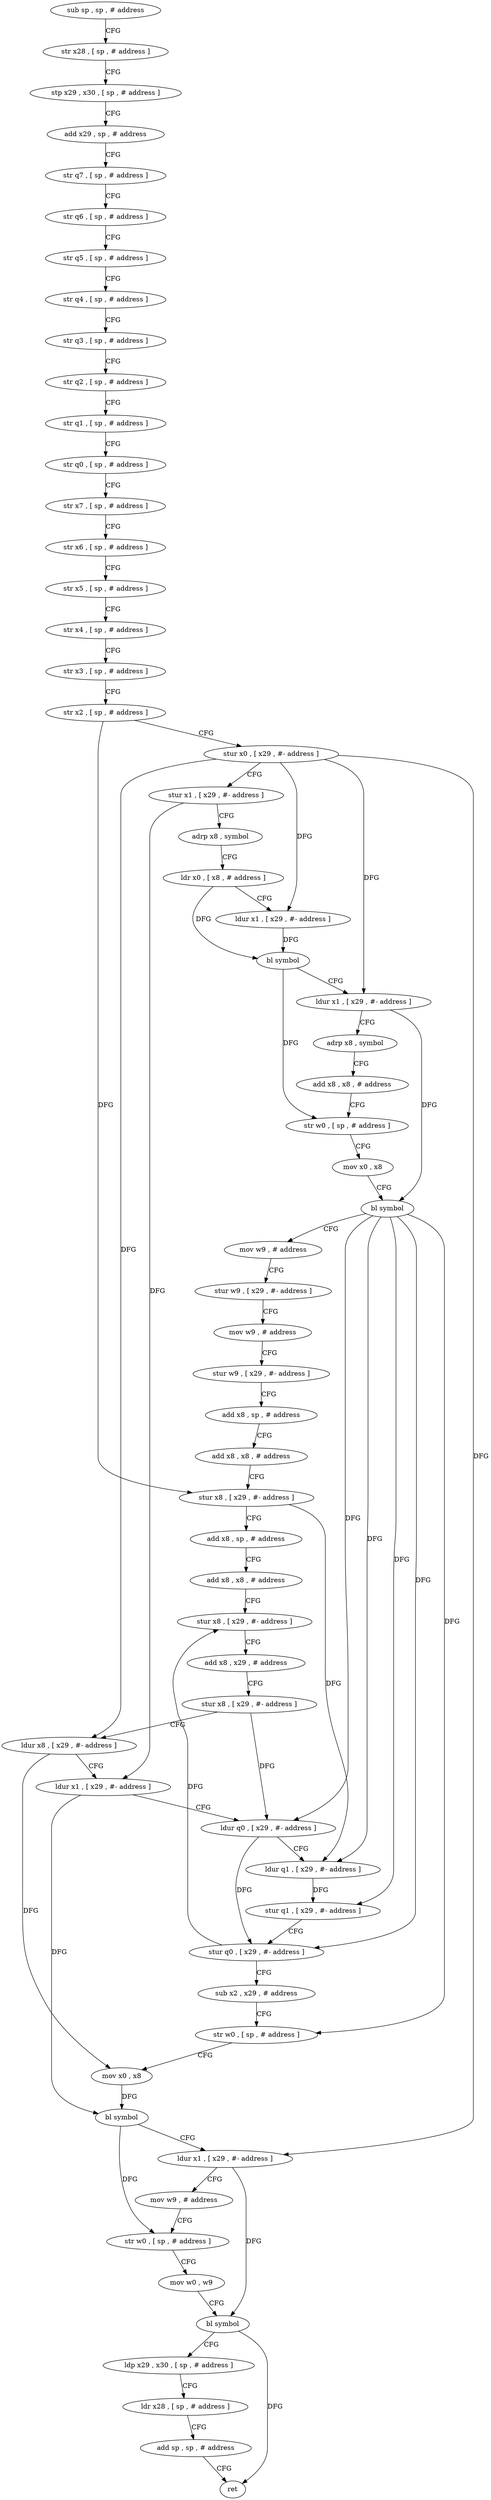 digraph "func" {
"4203364" [label = "sub sp , sp , # address" ]
"4203368" [label = "str x28 , [ sp , # address ]" ]
"4203372" [label = "stp x29 , x30 , [ sp , # address ]" ]
"4203376" [label = "add x29 , sp , # address" ]
"4203380" [label = "str q7 , [ sp , # address ]" ]
"4203384" [label = "str q6 , [ sp , # address ]" ]
"4203388" [label = "str q5 , [ sp , # address ]" ]
"4203392" [label = "str q4 , [ sp , # address ]" ]
"4203396" [label = "str q3 , [ sp , # address ]" ]
"4203400" [label = "str q2 , [ sp , # address ]" ]
"4203404" [label = "str q1 , [ sp , # address ]" ]
"4203408" [label = "str q0 , [ sp , # address ]" ]
"4203412" [label = "str x7 , [ sp , # address ]" ]
"4203416" [label = "str x6 , [ sp , # address ]" ]
"4203420" [label = "str x5 , [ sp , # address ]" ]
"4203424" [label = "str x4 , [ sp , # address ]" ]
"4203428" [label = "str x3 , [ sp , # address ]" ]
"4203432" [label = "str x2 , [ sp , # address ]" ]
"4203436" [label = "stur x0 , [ x29 , #- address ]" ]
"4203440" [label = "stur x1 , [ x29 , #- address ]" ]
"4203444" [label = "adrp x8 , symbol" ]
"4203448" [label = "ldr x0 , [ x8 , # address ]" ]
"4203452" [label = "ldur x1 , [ x29 , #- address ]" ]
"4203456" [label = "bl symbol" ]
"4203460" [label = "ldur x1 , [ x29 , #- address ]" ]
"4203464" [label = "adrp x8 , symbol" ]
"4203468" [label = "add x8 , x8 , # address" ]
"4203472" [label = "str w0 , [ sp , # address ]" ]
"4203476" [label = "mov x0 , x8" ]
"4203480" [label = "bl symbol" ]
"4203484" [label = "mov w9 , # address" ]
"4203488" [label = "stur w9 , [ x29 , #- address ]" ]
"4203492" [label = "mov w9 , # address" ]
"4203496" [label = "stur w9 , [ x29 , #- address ]" ]
"4203500" [label = "add x8 , sp , # address" ]
"4203504" [label = "add x8 , x8 , # address" ]
"4203508" [label = "stur x8 , [ x29 , #- address ]" ]
"4203512" [label = "add x8 , sp , # address" ]
"4203516" [label = "add x8 , x8 , # address" ]
"4203520" [label = "stur x8 , [ x29 , #- address ]" ]
"4203524" [label = "add x8 , x29 , # address" ]
"4203528" [label = "stur x8 , [ x29 , #- address ]" ]
"4203532" [label = "ldur x8 , [ x29 , #- address ]" ]
"4203536" [label = "ldur x1 , [ x29 , #- address ]" ]
"4203540" [label = "ldur q0 , [ x29 , #- address ]" ]
"4203544" [label = "ldur q1 , [ x29 , #- address ]" ]
"4203548" [label = "stur q1 , [ x29 , #- address ]" ]
"4203552" [label = "stur q0 , [ x29 , #- address ]" ]
"4203556" [label = "sub x2 , x29 , # address" ]
"4203560" [label = "str w0 , [ sp , # address ]" ]
"4203564" [label = "mov x0 , x8" ]
"4203568" [label = "bl symbol" ]
"4203572" [label = "ldur x1 , [ x29 , #- address ]" ]
"4203576" [label = "mov w9 , # address" ]
"4203580" [label = "str w0 , [ sp , # address ]" ]
"4203584" [label = "mov w0 , w9" ]
"4203588" [label = "bl symbol" ]
"4203592" [label = "ldp x29 , x30 , [ sp , # address ]" ]
"4203596" [label = "ldr x28 , [ sp , # address ]" ]
"4203600" [label = "add sp , sp , # address" ]
"4203604" [label = "ret" ]
"4203364" -> "4203368" [ label = "CFG" ]
"4203368" -> "4203372" [ label = "CFG" ]
"4203372" -> "4203376" [ label = "CFG" ]
"4203376" -> "4203380" [ label = "CFG" ]
"4203380" -> "4203384" [ label = "CFG" ]
"4203384" -> "4203388" [ label = "CFG" ]
"4203388" -> "4203392" [ label = "CFG" ]
"4203392" -> "4203396" [ label = "CFG" ]
"4203396" -> "4203400" [ label = "CFG" ]
"4203400" -> "4203404" [ label = "CFG" ]
"4203404" -> "4203408" [ label = "CFG" ]
"4203408" -> "4203412" [ label = "CFG" ]
"4203412" -> "4203416" [ label = "CFG" ]
"4203416" -> "4203420" [ label = "CFG" ]
"4203420" -> "4203424" [ label = "CFG" ]
"4203424" -> "4203428" [ label = "CFG" ]
"4203428" -> "4203432" [ label = "CFG" ]
"4203432" -> "4203436" [ label = "CFG" ]
"4203432" -> "4203508" [ label = "DFG" ]
"4203436" -> "4203440" [ label = "CFG" ]
"4203436" -> "4203452" [ label = "DFG" ]
"4203436" -> "4203460" [ label = "DFG" ]
"4203436" -> "4203532" [ label = "DFG" ]
"4203436" -> "4203572" [ label = "DFG" ]
"4203440" -> "4203444" [ label = "CFG" ]
"4203440" -> "4203536" [ label = "DFG" ]
"4203444" -> "4203448" [ label = "CFG" ]
"4203448" -> "4203452" [ label = "CFG" ]
"4203448" -> "4203456" [ label = "DFG" ]
"4203452" -> "4203456" [ label = "DFG" ]
"4203456" -> "4203460" [ label = "CFG" ]
"4203456" -> "4203472" [ label = "DFG" ]
"4203460" -> "4203464" [ label = "CFG" ]
"4203460" -> "4203480" [ label = "DFG" ]
"4203464" -> "4203468" [ label = "CFG" ]
"4203468" -> "4203472" [ label = "CFG" ]
"4203472" -> "4203476" [ label = "CFG" ]
"4203476" -> "4203480" [ label = "CFG" ]
"4203480" -> "4203484" [ label = "CFG" ]
"4203480" -> "4203560" [ label = "DFG" ]
"4203480" -> "4203540" [ label = "DFG" ]
"4203480" -> "4203552" [ label = "DFG" ]
"4203480" -> "4203544" [ label = "DFG" ]
"4203480" -> "4203548" [ label = "DFG" ]
"4203484" -> "4203488" [ label = "CFG" ]
"4203488" -> "4203492" [ label = "CFG" ]
"4203492" -> "4203496" [ label = "CFG" ]
"4203496" -> "4203500" [ label = "CFG" ]
"4203500" -> "4203504" [ label = "CFG" ]
"4203504" -> "4203508" [ label = "CFG" ]
"4203508" -> "4203512" [ label = "CFG" ]
"4203508" -> "4203544" [ label = "DFG" ]
"4203512" -> "4203516" [ label = "CFG" ]
"4203516" -> "4203520" [ label = "CFG" ]
"4203520" -> "4203524" [ label = "CFG" ]
"4203524" -> "4203528" [ label = "CFG" ]
"4203528" -> "4203532" [ label = "CFG" ]
"4203528" -> "4203540" [ label = "DFG" ]
"4203532" -> "4203536" [ label = "CFG" ]
"4203532" -> "4203564" [ label = "DFG" ]
"4203536" -> "4203540" [ label = "CFG" ]
"4203536" -> "4203568" [ label = "DFG" ]
"4203540" -> "4203544" [ label = "CFG" ]
"4203540" -> "4203552" [ label = "DFG" ]
"4203544" -> "4203548" [ label = "DFG" ]
"4203548" -> "4203552" [ label = "CFG" ]
"4203552" -> "4203556" [ label = "CFG" ]
"4203552" -> "4203520" [ label = "DFG" ]
"4203556" -> "4203560" [ label = "CFG" ]
"4203560" -> "4203564" [ label = "CFG" ]
"4203564" -> "4203568" [ label = "DFG" ]
"4203568" -> "4203572" [ label = "CFG" ]
"4203568" -> "4203580" [ label = "DFG" ]
"4203572" -> "4203576" [ label = "CFG" ]
"4203572" -> "4203588" [ label = "DFG" ]
"4203576" -> "4203580" [ label = "CFG" ]
"4203580" -> "4203584" [ label = "CFG" ]
"4203584" -> "4203588" [ label = "CFG" ]
"4203588" -> "4203592" [ label = "CFG" ]
"4203588" -> "4203604" [ label = "DFG" ]
"4203592" -> "4203596" [ label = "CFG" ]
"4203596" -> "4203600" [ label = "CFG" ]
"4203600" -> "4203604" [ label = "CFG" ]
}
